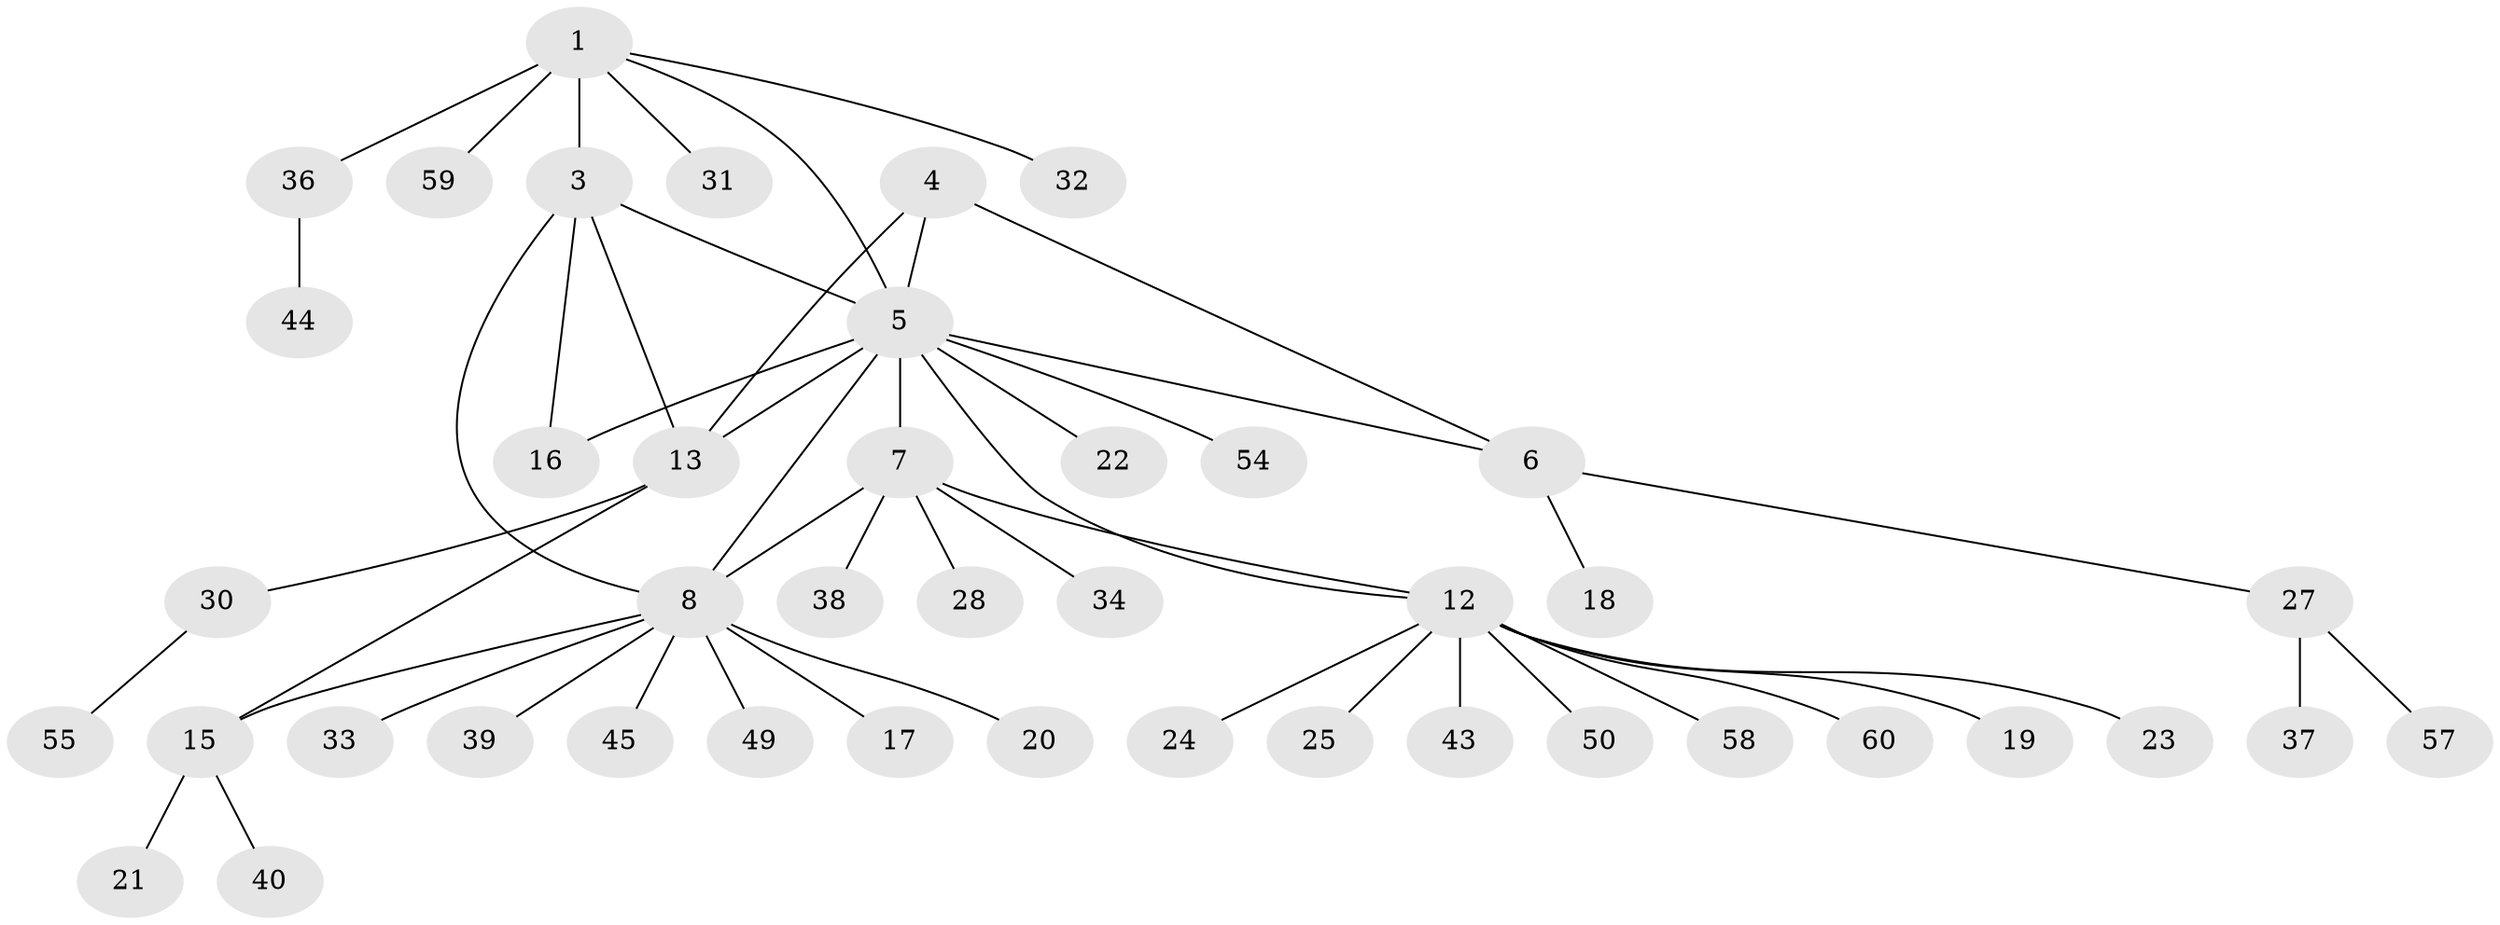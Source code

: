// Generated by graph-tools (version 1.1) at 2025/24/03/03/25 07:24:17]
// undirected, 43 vertices, 51 edges
graph export_dot {
graph [start="1"]
  node [color=gray90,style=filled];
  1 [super="+2"];
  3 [super="+42"];
  4;
  5 [super="+11"];
  6 [super="+41"];
  7 [super="+10"];
  8 [super="+9"];
  12 [super="+46"];
  13 [super="+14"];
  15;
  16 [super="+47"];
  17;
  18;
  19 [super="+29"];
  20;
  21;
  22;
  23;
  24;
  25 [super="+26"];
  27 [super="+35"];
  28;
  30 [super="+53"];
  31 [super="+56"];
  32;
  33;
  34;
  36 [super="+48"];
  37;
  38;
  39 [super="+52"];
  40 [super="+51"];
  43;
  44;
  45;
  49;
  50;
  54;
  55;
  57;
  58;
  59;
  60;
  1 -- 3 [weight=2];
  1 -- 36;
  1 -- 32;
  1 -- 5;
  1 -- 59;
  1 -- 31;
  3 -- 13;
  3 -- 16;
  3 -- 8;
  3 -- 5;
  4 -- 5;
  4 -- 6;
  4 -- 13;
  5 -- 6;
  5 -- 8;
  5 -- 22;
  5 -- 54;
  5 -- 16;
  5 -- 12;
  5 -- 13;
  5 -- 7;
  6 -- 18;
  6 -- 27;
  7 -- 8 [weight=2];
  7 -- 28;
  7 -- 34;
  7 -- 38;
  7 -- 12;
  8 -- 15;
  8 -- 17;
  8 -- 20;
  8 -- 33;
  8 -- 39;
  8 -- 45;
  8 -- 49;
  12 -- 19;
  12 -- 23;
  12 -- 24;
  12 -- 25;
  12 -- 43;
  12 -- 50;
  12 -- 58;
  12 -- 60;
  13 -- 15 [weight=2];
  13 -- 30;
  15 -- 21;
  15 -- 40;
  27 -- 37;
  27 -- 57;
  30 -- 55;
  36 -- 44;
}
